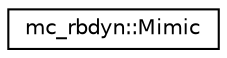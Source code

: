 digraph "Graphical Class Hierarchy"
{
 // INTERACTIVE_SVG=YES
  edge [fontname="Helvetica",fontsize="10",labelfontname="Helvetica",labelfontsize="10"];
  node [fontname="Helvetica",fontsize="10",shape=record];
  rankdir="LR";
  Node0 [label="mc_rbdyn::Mimic",height=0.2,width=0.4,color="black", fillcolor="white", style="filled",URL="$structmc__rbdyn_1_1Mimic.html",tooltip="Stores mimic joint information. "];
}
